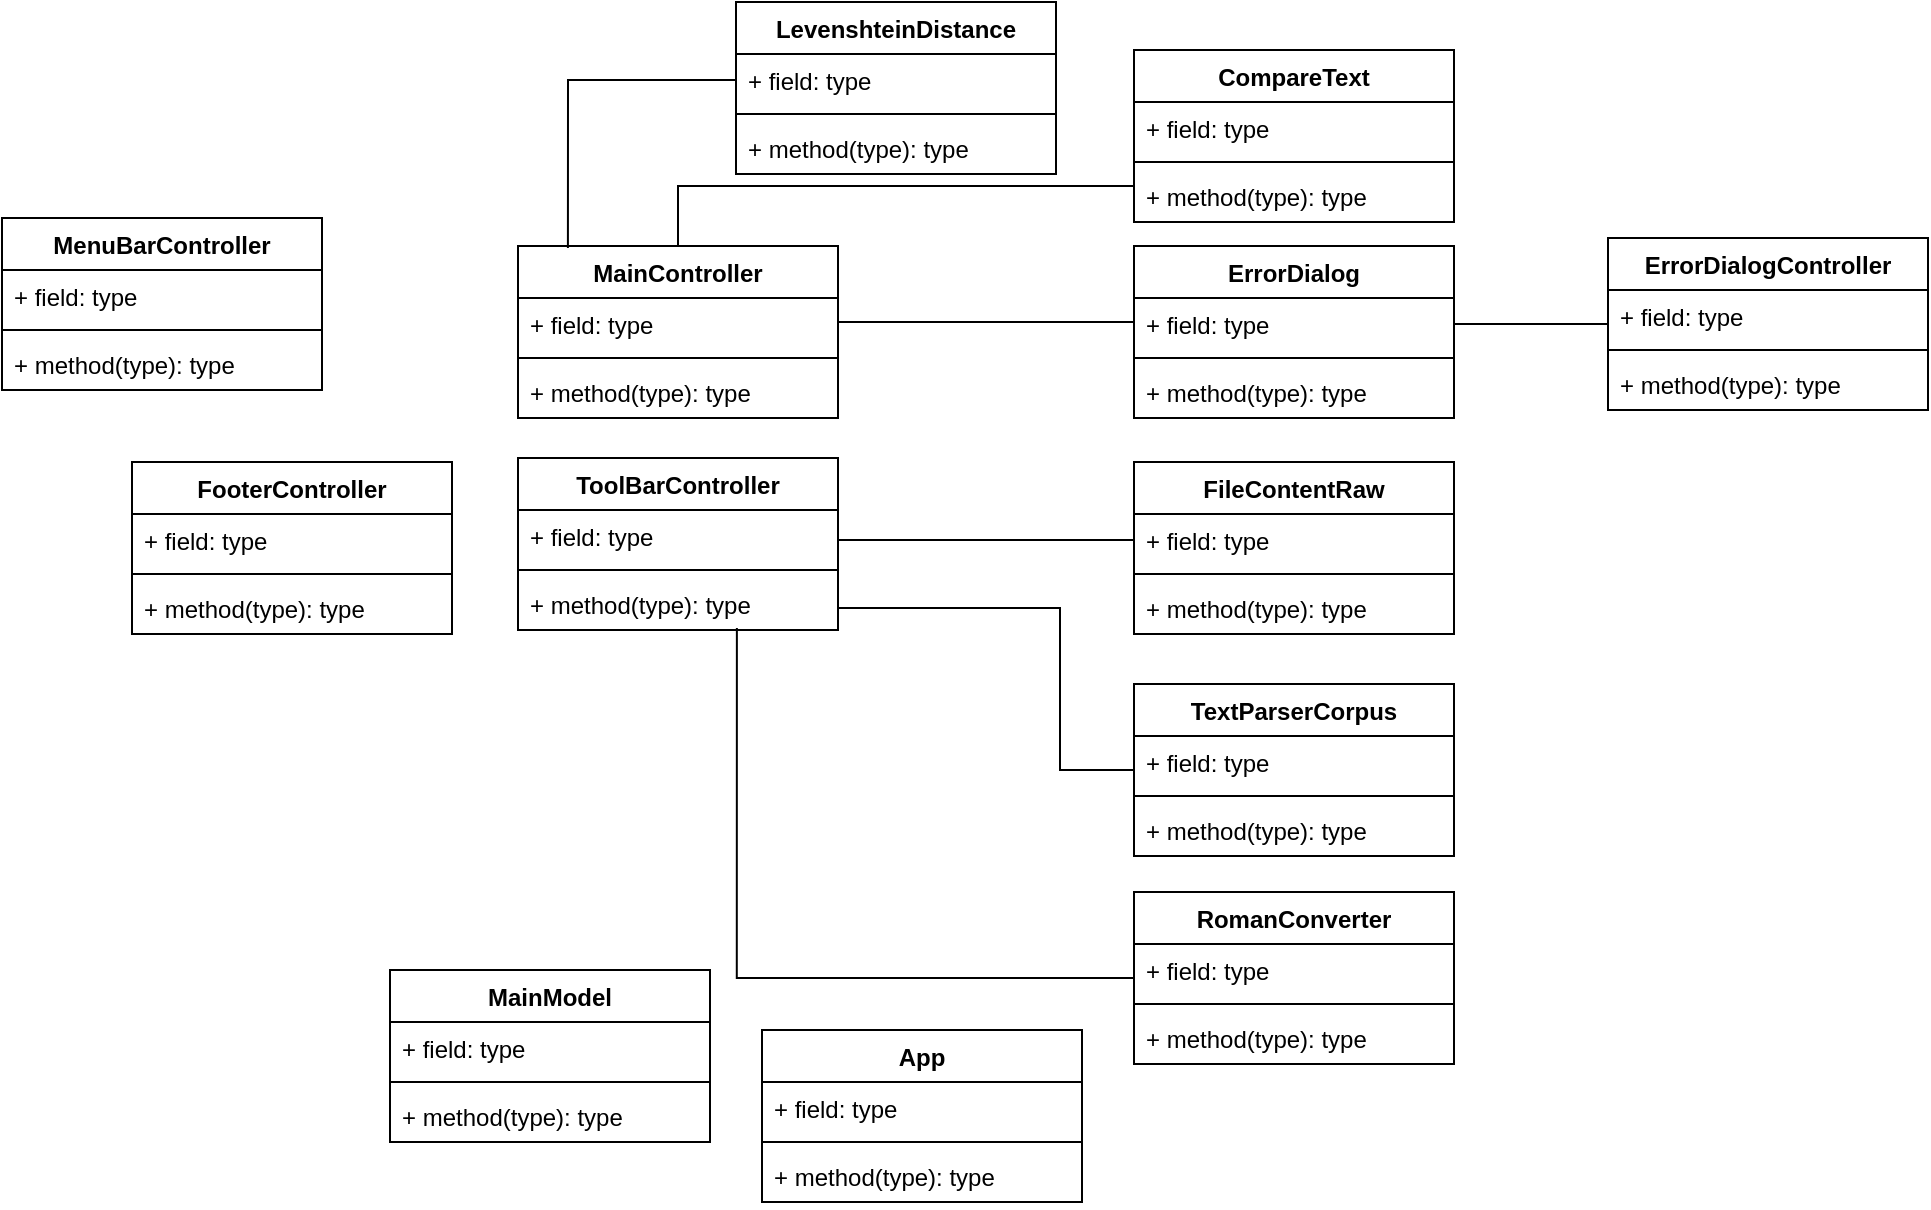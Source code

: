 <mxfile version="27.1.4">
  <diagram name="Page-1" id="NtCp1iWy8B9rU_QwBS_8">
    <mxGraphModel dx="976" dy="629" grid="0" gridSize="10" guides="1" tooltips="1" connect="1" arrows="1" fold="1" page="1" pageScale="1" pageWidth="1654" pageHeight="2336" math="0" shadow="0">
      <root>
        <mxCell id="0" />
        <mxCell id="1" parent="0" />
        <mxCell id="Fbf1xGrs0dvDQtTSqf6u-55" style="edgeStyle=orthogonalEdgeStyle;rounded=1;orthogonalLoop=1;jettySize=auto;html=1;curved=0;strokeColor=none;" parent="1" source="Fbf1xGrs0dvDQtTSqf6u-2" target="Fbf1xGrs0dvDQtTSqf6u-32" edge="1">
          <mxGeometry relative="1" as="geometry" />
        </mxCell>
        <mxCell id="Fbf1xGrs0dvDQtTSqf6u-2" value="MainController&lt;div&gt;&lt;br&gt;&lt;/div&gt;" style="swimlane;fontStyle=1;align=center;verticalAlign=top;childLayout=stackLayout;horizontal=1;startSize=26;horizontalStack=0;resizeParent=1;resizeParentMax=0;resizeLast=0;collapsible=1;marginBottom=0;whiteSpace=wrap;html=1;" parent="1" vertex="1">
          <mxGeometry x="444" y="162" width="160" height="86" as="geometry" />
        </mxCell>
        <mxCell id="Fbf1xGrs0dvDQtTSqf6u-3" value="+ field: type" style="text;strokeColor=none;fillColor=none;align=left;verticalAlign=top;spacingLeft=4;spacingRight=4;overflow=hidden;rotatable=0;points=[[0,0.5],[1,0.5]];portConstraint=eastwest;whiteSpace=wrap;html=1;" parent="Fbf1xGrs0dvDQtTSqf6u-2" vertex="1">
          <mxGeometry y="26" width="160" height="26" as="geometry" />
        </mxCell>
        <mxCell id="Fbf1xGrs0dvDQtTSqf6u-4" value="" style="line;strokeWidth=1;fillColor=none;align=left;verticalAlign=middle;spacingTop=-1;spacingLeft=3;spacingRight=3;rotatable=0;labelPosition=right;points=[];portConstraint=eastwest;strokeColor=inherit;" parent="Fbf1xGrs0dvDQtTSqf6u-2" vertex="1">
          <mxGeometry y="52" width="160" height="8" as="geometry" />
        </mxCell>
        <mxCell id="Fbf1xGrs0dvDQtTSqf6u-5" value="+ method(type): type" style="text;strokeColor=none;fillColor=none;align=left;verticalAlign=top;spacingLeft=4;spacingRight=4;overflow=hidden;rotatable=0;points=[[0,0.5],[1,0.5]];portConstraint=eastwest;whiteSpace=wrap;html=1;" parent="Fbf1xGrs0dvDQtTSqf6u-2" vertex="1">
          <mxGeometry y="60" width="160" height="26" as="geometry" />
        </mxCell>
        <mxCell id="Fbf1xGrs0dvDQtTSqf6u-7" value="&lt;div&gt;FooterController&lt;/div&gt;&lt;div&gt;&lt;br&gt;&lt;/div&gt;" style="swimlane;fontStyle=1;align=center;verticalAlign=top;childLayout=stackLayout;horizontal=1;startSize=26;horizontalStack=0;resizeParent=1;resizeParentMax=0;resizeLast=0;collapsible=1;marginBottom=0;whiteSpace=wrap;html=1;" parent="1" vertex="1">
          <mxGeometry x="251" y="270" width="160" height="86" as="geometry" />
        </mxCell>
        <mxCell id="Fbf1xGrs0dvDQtTSqf6u-8" value="+ field: type" style="text;strokeColor=none;fillColor=none;align=left;verticalAlign=top;spacingLeft=4;spacingRight=4;overflow=hidden;rotatable=0;points=[[0,0.5],[1,0.5]];portConstraint=eastwest;whiteSpace=wrap;html=1;" parent="Fbf1xGrs0dvDQtTSqf6u-7" vertex="1">
          <mxGeometry y="26" width="160" height="26" as="geometry" />
        </mxCell>
        <mxCell id="Fbf1xGrs0dvDQtTSqf6u-9" value="" style="line;strokeWidth=1;fillColor=none;align=left;verticalAlign=middle;spacingTop=-1;spacingLeft=3;spacingRight=3;rotatable=0;labelPosition=right;points=[];portConstraint=eastwest;strokeColor=inherit;" parent="Fbf1xGrs0dvDQtTSqf6u-7" vertex="1">
          <mxGeometry y="52" width="160" height="8" as="geometry" />
        </mxCell>
        <mxCell id="Fbf1xGrs0dvDQtTSqf6u-10" value="+ method(type): type" style="text;strokeColor=none;fillColor=none;align=left;verticalAlign=top;spacingLeft=4;spacingRight=4;overflow=hidden;rotatable=0;points=[[0,0.5],[1,0.5]];portConstraint=eastwest;whiteSpace=wrap;html=1;" parent="Fbf1xGrs0dvDQtTSqf6u-7" vertex="1">
          <mxGeometry y="60" width="160" height="26" as="geometry" />
        </mxCell>
        <mxCell id="Fbf1xGrs0dvDQtTSqf6u-11" value="MenuBarController&lt;div&gt;&lt;br&gt;&lt;/div&gt;" style="swimlane;fontStyle=1;align=center;verticalAlign=top;childLayout=stackLayout;horizontal=1;startSize=26;horizontalStack=0;resizeParent=1;resizeParentMax=0;resizeLast=0;collapsible=1;marginBottom=0;whiteSpace=wrap;html=1;" parent="1" vertex="1">
          <mxGeometry x="186" y="148" width="160" height="86" as="geometry" />
        </mxCell>
        <mxCell id="Fbf1xGrs0dvDQtTSqf6u-12" value="+ field: type" style="text;strokeColor=none;fillColor=none;align=left;verticalAlign=top;spacingLeft=4;spacingRight=4;overflow=hidden;rotatable=0;points=[[0,0.5],[1,0.5]];portConstraint=eastwest;whiteSpace=wrap;html=1;" parent="Fbf1xGrs0dvDQtTSqf6u-11" vertex="1">
          <mxGeometry y="26" width="160" height="26" as="geometry" />
        </mxCell>
        <mxCell id="Fbf1xGrs0dvDQtTSqf6u-13" value="" style="line;strokeWidth=1;fillColor=none;align=left;verticalAlign=middle;spacingTop=-1;spacingLeft=3;spacingRight=3;rotatable=0;labelPosition=right;points=[];portConstraint=eastwest;strokeColor=inherit;" parent="Fbf1xGrs0dvDQtTSqf6u-11" vertex="1">
          <mxGeometry y="52" width="160" height="8" as="geometry" />
        </mxCell>
        <mxCell id="Fbf1xGrs0dvDQtTSqf6u-14" value="+ method(type): type" style="text;strokeColor=none;fillColor=none;align=left;verticalAlign=top;spacingLeft=4;spacingRight=4;overflow=hidden;rotatable=0;points=[[0,0.5],[1,0.5]];portConstraint=eastwest;whiteSpace=wrap;html=1;" parent="Fbf1xGrs0dvDQtTSqf6u-11" vertex="1">
          <mxGeometry y="60" width="160" height="26" as="geometry" />
        </mxCell>
        <mxCell id="dGTWExSjKKgrL05oLzTA-2" style="edgeStyle=orthogonalEdgeStyle;rounded=0;orthogonalLoop=1;jettySize=auto;html=1;entryX=1;entryY=0.5;entryDx=0;entryDy=0;endArrow=none;startFill=0;" edge="1" parent="1" source="Fbf1xGrs0dvDQtTSqf6u-15" target="Fbf1xGrs0dvDQtTSqf6u-32">
          <mxGeometry relative="1" as="geometry" />
        </mxCell>
        <mxCell id="Fbf1xGrs0dvDQtTSqf6u-15" value="&lt;div&gt;ErrorDialogController&lt;/div&gt;&lt;div&gt;&lt;br&gt;&lt;/div&gt;" style="swimlane;fontStyle=1;align=center;verticalAlign=top;childLayout=stackLayout;horizontal=1;startSize=26;horizontalStack=0;resizeParent=1;resizeParentMax=0;resizeLast=0;collapsible=1;marginBottom=0;whiteSpace=wrap;html=1;" parent="1" vertex="1">
          <mxGeometry x="989" y="158" width="160" height="86" as="geometry" />
        </mxCell>
        <mxCell id="Fbf1xGrs0dvDQtTSqf6u-16" value="+ field: type" style="text;strokeColor=none;fillColor=none;align=left;verticalAlign=top;spacingLeft=4;spacingRight=4;overflow=hidden;rotatable=0;points=[[0,0.5],[1,0.5]];portConstraint=eastwest;whiteSpace=wrap;html=1;" parent="Fbf1xGrs0dvDQtTSqf6u-15" vertex="1">
          <mxGeometry y="26" width="160" height="26" as="geometry" />
        </mxCell>
        <mxCell id="Fbf1xGrs0dvDQtTSqf6u-17" value="" style="line;strokeWidth=1;fillColor=none;align=left;verticalAlign=middle;spacingTop=-1;spacingLeft=3;spacingRight=3;rotatable=0;labelPosition=right;points=[];portConstraint=eastwest;strokeColor=inherit;" parent="Fbf1xGrs0dvDQtTSqf6u-15" vertex="1">
          <mxGeometry y="52" width="160" height="8" as="geometry" />
        </mxCell>
        <mxCell id="Fbf1xGrs0dvDQtTSqf6u-18" value="+ method(type): type" style="text;strokeColor=none;fillColor=none;align=left;verticalAlign=top;spacingLeft=4;spacingRight=4;overflow=hidden;rotatable=0;points=[[0,0.5],[1,0.5]];portConstraint=eastwest;whiteSpace=wrap;html=1;" parent="Fbf1xGrs0dvDQtTSqf6u-15" vertex="1">
          <mxGeometry y="60" width="160" height="26" as="geometry" />
        </mxCell>
        <mxCell id="Fbf1xGrs0dvDQtTSqf6u-19" value="&lt;div&gt;ToolBarController&lt;/div&gt;&lt;div&gt;&lt;br&gt;&lt;/div&gt;" style="swimlane;fontStyle=1;align=center;verticalAlign=top;childLayout=stackLayout;horizontal=1;startSize=26;horizontalStack=0;resizeParent=1;resizeParentMax=0;resizeLast=0;collapsible=1;marginBottom=0;whiteSpace=wrap;html=1;" parent="1" vertex="1">
          <mxGeometry x="444" y="268" width="160" height="86" as="geometry" />
        </mxCell>
        <mxCell id="Fbf1xGrs0dvDQtTSqf6u-20" value="+ field: type" style="text;strokeColor=none;fillColor=none;align=left;verticalAlign=top;spacingLeft=4;spacingRight=4;overflow=hidden;rotatable=0;points=[[0,0.5],[1,0.5]];portConstraint=eastwest;whiteSpace=wrap;html=1;" parent="Fbf1xGrs0dvDQtTSqf6u-19" vertex="1">
          <mxGeometry y="26" width="160" height="26" as="geometry" />
        </mxCell>
        <mxCell id="Fbf1xGrs0dvDQtTSqf6u-21" value="" style="line;strokeWidth=1;fillColor=none;align=left;verticalAlign=middle;spacingTop=-1;spacingLeft=3;spacingRight=3;rotatable=0;labelPosition=right;points=[];portConstraint=eastwest;strokeColor=inherit;" parent="Fbf1xGrs0dvDQtTSqf6u-19" vertex="1">
          <mxGeometry y="52" width="160" height="8" as="geometry" />
        </mxCell>
        <mxCell id="Fbf1xGrs0dvDQtTSqf6u-22" value="+ method(type): type" style="text;strokeColor=none;fillColor=none;align=left;verticalAlign=top;spacingLeft=4;spacingRight=4;overflow=hidden;rotatable=0;points=[[0,0.5],[1,0.5]];portConstraint=eastwest;whiteSpace=wrap;html=1;" parent="Fbf1xGrs0dvDQtTSqf6u-19" vertex="1">
          <mxGeometry y="60" width="160" height="26" as="geometry" />
        </mxCell>
        <mxCell id="Fbf1xGrs0dvDQtTSqf6u-23" value="&lt;div&gt;MainModel&lt;/div&gt;" style="swimlane;fontStyle=1;align=center;verticalAlign=top;childLayout=stackLayout;horizontal=1;startSize=26;horizontalStack=0;resizeParent=1;resizeParentMax=0;resizeLast=0;collapsible=1;marginBottom=0;whiteSpace=wrap;html=1;" parent="1" vertex="1">
          <mxGeometry x="380" y="524" width="160" height="86" as="geometry" />
        </mxCell>
        <mxCell id="Fbf1xGrs0dvDQtTSqf6u-24" value="+ field: type" style="text;strokeColor=none;fillColor=none;align=left;verticalAlign=top;spacingLeft=4;spacingRight=4;overflow=hidden;rotatable=0;points=[[0,0.5],[1,0.5]];portConstraint=eastwest;whiteSpace=wrap;html=1;" parent="Fbf1xGrs0dvDQtTSqf6u-23" vertex="1">
          <mxGeometry y="26" width="160" height="26" as="geometry" />
        </mxCell>
        <mxCell id="Fbf1xGrs0dvDQtTSqf6u-25" value="" style="line;strokeWidth=1;fillColor=none;align=left;verticalAlign=middle;spacingTop=-1;spacingLeft=3;spacingRight=3;rotatable=0;labelPosition=right;points=[];portConstraint=eastwest;strokeColor=inherit;" parent="Fbf1xGrs0dvDQtTSqf6u-23" vertex="1">
          <mxGeometry y="52" width="160" height="8" as="geometry" />
        </mxCell>
        <mxCell id="Fbf1xGrs0dvDQtTSqf6u-26" value="+ method(type): type" style="text;strokeColor=none;fillColor=none;align=left;verticalAlign=top;spacingLeft=4;spacingRight=4;overflow=hidden;rotatable=0;points=[[0,0.5],[1,0.5]];portConstraint=eastwest;whiteSpace=wrap;html=1;" parent="Fbf1xGrs0dvDQtTSqf6u-23" vertex="1">
          <mxGeometry y="60" width="160" height="26" as="geometry" />
        </mxCell>
        <mxCell id="Fbf1xGrs0dvDQtTSqf6u-27" value="&lt;div&gt;App&lt;/div&gt;&lt;div&gt;&lt;br&gt;&lt;/div&gt;" style="swimlane;fontStyle=1;align=center;verticalAlign=top;childLayout=stackLayout;horizontal=1;startSize=26;horizontalStack=0;resizeParent=1;resizeParentMax=0;resizeLast=0;collapsible=1;marginBottom=0;whiteSpace=wrap;html=1;" parent="1" vertex="1">
          <mxGeometry x="566" y="554" width="160" height="86" as="geometry" />
        </mxCell>
        <mxCell id="Fbf1xGrs0dvDQtTSqf6u-28" value="+ field: type" style="text;strokeColor=none;fillColor=none;align=left;verticalAlign=top;spacingLeft=4;spacingRight=4;overflow=hidden;rotatable=0;points=[[0,0.5],[1,0.5]];portConstraint=eastwest;whiteSpace=wrap;html=1;" parent="Fbf1xGrs0dvDQtTSqf6u-27" vertex="1">
          <mxGeometry y="26" width="160" height="26" as="geometry" />
        </mxCell>
        <mxCell id="Fbf1xGrs0dvDQtTSqf6u-29" value="" style="line;strokeWidth=1;fillColor=none;align=left;verticalAlign=middle;spacingTop=-1;spacingLeft=3;spacingRight=3;rotatable=0;labelPosition=right;points=[];portConstraint=eastwest;strokeColor=inherit;" parent="Fbf1xGrs0dvDQtTSqf6u-27" vertex="1">
          <mxGeometry y="52" width="160" height="8" as="geometry" />
        </mxCell>
        <mxCell id="Fbf1xGrs0dvDQtTSqf6u-30" value="+ method(type): type" style="text;strokeColor=none;fillColor=none;align=left;verticalAlign=top;spacingLeft=4;spacingRight=4;overflow=hidden;rotatable=0;points=[[0,0.5],[1,0.5]];portConstraint=eastwest;whiteSpace=wrap;html=1;" parent="Fbf1xGrs0dvDQtTSqf6u-27" vertex="1">
          <mxGeometry y="60" width="160" height="26" as="geometry" />
        </mxCell>
        <mxCell id="Fbf1xGrs0dvDQtTSqf6u-31" value="&lt;div&gt;ErrorDialog&lt;/div&gt;&lt;div&gt;&lt;br&gt;&lt;/div&gt;" style="swimlane;fontStyle=1;align=center;verticalAlign=top;childLayout=stackLayout;horizontal=1;startSize=26;horizontalStack=0;resizeParent=1;resizeParentMax=0;resizeLast=0;collapsible=1;marginBottom=0;whiteSpace=wrap;html=1;" parent="1" vertex="1">
          <mxGeometry x="752" y="162" width="160" height="86" as="geometry" />
        </mxCell>
        <mxCell id="Fbf1xGrs0dvDQtTSqf6u-32" value="+ field: type" style="text;strokeColor=none;fillColor=none;align=left;verticalAlign=top;spacingLeft=4;spacingRight=4;overflow=hidden;rotatable=0;points=[[0,0.5],[1,0.5]];portConstraint=eastwest;whiteSpace=wrap;html=1;" parent="Fbf1xGrs0dvDQtTSqf6u-31" vertex="1">
          <mxGeometry y="26" width="160" height="26" as="geometry" />
        </mxCell>
        <mxCell id="Fbf1xGrs0dvDQtTSqf6u-33" value="" style="line;strokeWidth=1;fillColor=none;align=left;verticalAlign=middle;spacingTop=-1;spacingLeft=3;spacingRight=3;rotatable=0;labelPosition=right;points=[];portConstraint=eastwest;strokeColor=inherit;" parent="Fbf1xGrs0dvDQtTSqf6u-31" vertex="1">
          <mxGeometry y="52" width="160" height="8" as="geometry" />
        </mxCell>
        <mxCell id="Fbf1xGrs0dvDQtTSqf6u-34" value="+ method(type): type" style="text;strokeColor=none;fillColor=none;align=left;verticalAlign=top;spacingLeft=4;spacingRight=4;overflow=hidden;rotatable=0;points=[[0,0.5],[1,0.5]];portConstraint=eastwest;whiteSpace=wrap;html=1;" parent="Fbf1xGrs0dvDQtTSqf6u-31" vertex="1">
          <mxGeometry y="60" width="160" height="26" as="geometry" />
        </mxCell>
        <mxCell id="Fbf1xGrs0dvDQtTSqf6u-59" style="edgeStyle=orthogonalEdgeStyle;rounded=0;orthogonalLoop=1;jettySize=auto;html=1;endArrow=none;startFill=0;entryX=0.5;entryY=0;entryDx=0;entryDy=0;" parent="1" source="Fbf1xGrs0dvDQtTSqf6u-35" target="Fbf1xGrs0dvDQtTSqf6u-2" edge="1">
          <mxGeometry relative="1" as="geometry">
            <mxPoint x="619" y="21" as="targetPoint" />
            <Array as="points">
              <mxPoint x="524" y="132" />
            </Array>
          </mxGeometry>
        </mxCell>
        <mxCell id="Fbf1xGrs0dvDQtTSqf6u-35" value="&lt;div&gt;CompareText&lt;/div&gt;&lt;div&gt;&lt;br&gt;&lt;/div&gt;" style="swimlane;fontStyle=1;align=center;verticalAlign=top;childLayout=stackLayout;horizontal=1;startSize=26;horizontalStack=0;resizeParent=1;resizeParentMax=0;resizeLast=0;collapsible=1;marginBottom=0;whiteSpace=wrap;html=1;" parent="1" vertex="1">
          <mxGeometry x="752" y="64" width="160" height="86" as="geometry" />
        </mxCell>
        <mxCell id="Fbf1xGrs0dvDQtTSqf6u-36" value="+ field: type" style="text;strokeColor=none;fillColor=none;align=left;verticalAlign=top;spacingLeft=4;spacingRight=4;overflow=hidden;rotatable=0;points=[[0,0.5],[1,0.5]];portConstraint=eastwest;whiteSpace=wrap;html=1;" parent="Fbf1xGrs0dvDQtTSqf6u-35" vertex="1">
          <mxGeometry y="26" width="160" height="26" as="geometry" />
        </mxCell>
        <mxCell id="Fbf1xGrs0dvDQtTSqf6u-37" value="" style="line;strokeWidth=1;fillColor=none;align=left;verticalAlign=middle;spacingTop=-1;spacingLeft=3;spacingRight=3;rotatable=0;labelPosition=right;points=[];portConstraint=eastwest;strokeColor=inherit;" parent="Fbf1xGrs0dvDQtTSqf6u-35" vertex="1">
          <mxGeometry y="52" width="160" height="8" as="geometry" />
        </mxCell>
        <mxCell id="Fbf1xGrs0dvDQtTSqf6u-38" value="+ method(type): type" style="text;strokeColor=none;fillColor=none;align=left;verticalAlign=top;spacingLeft=4;spacingRight=4;overflow=hidden;rotatable=0;points=[[0,0.5],[1,0.5]];portConstraint=eastwest;whiteSpace=wrap;html=1;" parent="Fbf1xGrs0dvDQtTSqf6u-35" vertex="1">
          <mxGeometry y="60" width="160" height="26" as="geometry" />
        </mxCell>
        <mxCell id="Fbf1xGrs0dvDQtTSqf6u-63" style="edgeStyle=orthogonalEdgeStyle;rounded=0;orthogonalLoop=1;jettySize=auto;html=1;exitX=0;exitY=0.5;exitDx=0;exitDy=0;entryX=1;entryY=0.5;entryDx=0;entryDy=0;endArrow=none;startFill=0;" parent="1" source="Fbf1xGrs0dvDQtTSqf6u-42" target="Fbf1xGrs0dvDQtTSqf6u-20" edge="1">
          <mxGeometry relative="1" as="geometry">
            <mxPoint x="631" y="298" as="targetPoint" />
            <Array as="points">
              <mxPoint x="752" y="309" />
            </Array>
          </mxGeometry>
        </mxCell>
        <mxCell id="Fbf1xGrs0dvDQtTSqf6u-39" value="&lt;div&gt;FileContentRaw&lt;/div&gt;" style="swimlane;fontStyle=1;align=center;verticalAlign=top;childLayout=stackLayout;horizontal=1;startSize=26;horizontalStack=0;resizeParent=1;resizeParentMax=0;resizeLast=0;collapsible=1;marginBottom=0;whiteSpace=wrap;html=1;" parent="1" vertex="1">
          <mxGeometry x="752" y="270" width="160" height="86" as="geometry" />
        </mxCell>
        <mxCell id="Fbf1xGrs0dvDQtTSqf6u-40" value="+ field: type" style="text;strokeColor=none;fillColor=none;align=left;verticalAlign=top;spacingLeft=4;spacingRight=4;overflow=hidden;rotatable=0;points=[[0,0.5],[1,0.5]];portConstraint=eastwest;whiteSpace=wrap;html=1;" parent="Fbf1xGrs0dvDQtTSqf6u-39" vertex="1">
          <mxGeometry y="26" width="160" height="26" as="geometry" />
        </mxCell>
        <mxCell id="Fbf1xGrs0dvDQtTSqf6u-41" value="" style="line;strokeWidth=1;fillColor=none;align=left;verticalAlign=middle;spacingTop=-1;spacingLeft=3;spacingRight=3;rotatable=0;labelPosition=right;points=[];portConstraint=eastwest;strokeColor=inherit;" parent="Fbf1xGrs0dvDQtTSqf6u-39" vertex="1">
          <mxGeometry y="52" width="160" height="8" as="geometry" />
        </mxCell>
        <mxCell id="Fbf1xGrs0dvDQtTSqf6u-42" value="+ method(type): type" style="text;strokeColor=none;fillColor=none;align=left;verticalAlign=top;spacingLeft=4;spacingRight=4;overflow=hidden;rotatable=0;points=[[0,0.5],[1,0.5]];portConstraint=eastwest;whiteSpace=wrap;html=1;" parent="Fbf1xGrs0dvDQtTSqf6u-39" vertex="1">
          <mxGeometry y="60" width="160" height="26" as="geometry" />
        </mxCell>
        <mxCell id="Fbf1xGrs0dvDQtTSqf6u-43" value="&lt;div&gt;RomanConverter&lt;/div&gt;&lt;div&gt;&lt;br&gt;&lt;/div&gt;" style="swimlane;fontStyle=1;align=center;verticalAlign=top;childLayout=stackLayout;horizontal=1;startSize=26;horizontalStack=0;resizeParent=1;resizeParentMax=0;resizeLast=0;collapsible=1;marginBottom=0;whiteSpace=wrap;html=1;" parent="1" vertex="1">
          <mxGeometry x="752" y="485" width="160" height="86" as="geometry" />
        </mxCell>
        <mxCell id="Fbf1xGrs0dvDQtTSqf6u-44" value="+ field: type" style="text;strokeColor=none;fillColor=none;align=left;verticalAlign=top;spacingLeft=4;spacingRight=4;overflow=hidden;rotatable=0;points=[[0,0.5],[1,0.5]];portConstraint=eastwest;whiteSpace=wrap;html=1;" parent="Fbf1xGrs0dvDQtTSqf6u-43" vertex="1">
          <mxGeometry y="26" width="160" height="26" as="geometry" />
        </mxCell>
        <mxCell id="Fbf1xGrs0dvDQtTSqf6u-45" value="" style="line;strokeWidth=1;fillColor=none;align=left;verticalAlign=middle;spacingTop=-1;spacingLeft=3;spacingRight=3;rotatable=0;labelPosition=right;points=[];portConstraint=eastwest;strokeColor=inherit;" parent="Fbf1xGrs0dvDQtTSqf6u-43" vertex="1">
          <mxGeometry y="52" width="160" height="8" as="geometry" />
        </mxCell>
        <mxCell id="Fbf1xGrs0dvDQtTSqf6u-46" value="+ method(type): type" style="text;strokeColor=none;fillColor=none;align=left;verticalAlign=top;spacingLeft=4;spacingRight=4;overflow=hidden;rotatable=0;points=[[0,0.5],[1,0.5]];portConstraint=eastwest;whiteSpace=wrap;html=1;" parent="Fbf1xGrs0dvDQtTSqf6u-43" vertex="1">
          <mxGeometry y="60" width="160" height="26" as="geometry" />
        </mxCell>
        <mxCell id="Fbf1xGrs0dvDQtTSqf6u-62" style="edgeStyle=orthogonalEdgeStyle;rounded=0;orthogonalLoop=1;jettySize=auto;html=1;entryX=1;entryY=0.5;entryDx=0;entryDy=0;endArrow=none;startFill=0;" parent="1" source="Fbf1xGrs0dvDQtTSqf6u-47" target="Fbf1xGrs0dvDQtTSqf6u-22" edge="1">
          <mxGeometry relative="1" as="geometry">
            <Array as="points">
              <mxPoint x="715" y="424" />
              <mxPoint x="715" y="343" />
            </Array>
          </mxGeometry>
        </mxCell>
        <mxCell id="Fbf1xGrs0dvDQtTSqf6u-47" value="&lt;div&gt;TextParserCorpus&lt;/div&gt;&lt;div&gt;&lt;br&gt;&lt;/div&gt;" style="swimlane;fontStyle=1;align=center;verticalAlign=top;childLayout=stackLayout;horizontal=1;startSize=26;horizontalStack=0;resizeParent=1;resizeParentMax=0;resizeLast=0;collapsible=1;marginBottom=0;whiteSpace=wrap;html=1;" parent="1" vertex="1">
          <mxGeometry x="752" y="381" width="160" height="86" as="geometry" />
        </mxCell>
        <mxCell id="Fbf1xGrs0dvDQtTSqf6u-48" value="+ field: type" style="text;strokeColor=none;fillColor=none;align=left;verticalAlign=top;spacingLeft=4;spacingRight=4;overflow=hidden;rotatable=0;points=[[0,0.5],[1,0.5]];portConstraint=eastwest;whiteSpace=wrap;html=1;" parent="Fbf1xGrs0dvDQtTSqf6u-47" vertex="1">
          <mxGeometry y="26" width="160" height="26" as="geometry" />
        </mxCell>
        <mxCell id="Fbf1xGrs0dvDQtTSqf6u-49" value="" style="line;strokeWidth=1;fillColor=none;align=left;verticalAlign=middle;spacingTop=-1;spacingLeft=3;spacingRight=3;rotatable=0;labelPosition=right;points=[];portConstraint=eastwest;strokeColor=inherit;" parent="Fbf1xGrs0dvDQtTSqf6u-47" vertex="1">
          <mxGeometry y="52" width="160" height="8" as="geometry" />
        </mxCell>
        <mxCell id="Fbf1xGrs0dvDQtTSqf6u-50" value="+ method(type): type" style="text;strokeColor=none;fillColor=none;align=left;verticalAlign=top;spacingLeft=4;spacingRight=4;overflow=hidden;rotatable=0;points=[[0,0.5],[1,0.5]];portConstraint=eastwest;whiteSpace=wrap;html=1;" parent="Fbf1xGrs0dvDQtTSqf6u-47" vertex="1">
          <mxGeometry y="60" width="160" height="26" as="geometry" />
        </mxCell>
        <mxCell id="Fbf1xGrs0dvDQtTSqf6u-51" value="&lt;div&gt;LevenshteinDistance&lt;/div&gt;" style="swimlane;fontStyle=1;align=center;verticalAlign=top;childLayout=stackLayout;horizontal=1;startSize=26;horizontalStack=0;resizeParent=1;resizeParentMax=0;resizeLast=0;collapsible=1;marginBottom=0;whiteSpace=wrap;html=1;" parent="1" vertex="1">
          <mxGeometry x="553" y="40" width="160" height="86" as="geometry" />
        </mxCell>
        <mxCell id="Fbf1xGrs0dvDQtTSqf6u-52" value="+ field: type" style="text;strokeColor=none;fillColor=none;align=left;verticalAlign=top;spacingLeft=4;spacingRight=4;overflow=hidden;rotatable=0;points=[[0,0.5],[1,0.5]];portConstraint=eastwest;whiteSpace=wrap;html=1;" parent="Fbf1xGrs0dvDQtTSqf6u-51" vertex="1">
          <mxGeometry y="26" width="160" height="26" as="geometry" />
        </mxCell>
        <mxCell id="Fbf1xGrs0dvDQtTSqf6u-53" value="" style="line;strokeWidth=1;fillColor=none;align=left;verticalAlign=middle;spacingTop=-1;spacingLeft=3;spacingRight=3;rotatable=0;labelPosition=right;points=[];portConstraint=eastwest;strokeColor=inherit;" parent="Fbf1xGrs0dvDQtTSqf6u-51" vertex="1">
          <mxGeometry y="52" width="160" height="8" as="geometry" />
        </mxCell>
        <mxCell id="Fbf1xGrs0dvDQtTSqf6u-54" value="+ method(type): type" style="text;strokeColor=none;fillColor=none;align=left;verticalAlign=top;spacingLeft=4;spacingRight=4;overflow=hidden;rotatable=0;points=[[0,0.5],[1,0.5]];portConstraint=eastwest;whiteSpace=wrap;html=1;" parent="Fbf1xGrs0dvDQtTSqf6u-51" vertex="1">
          <mxGeometry y="60" width="160" height="26" as="geometry" />
        </mxCell>
        <mxCell id="Fbf1xGrs0dvDQtTSqf6u-60" style="edgeStyle=orthogonalEdgeStyle;rounded=0;orthogonalLoop=1;jettySize=auto;html=1;entryX=1;entryY=0.5;entryDx=0;entryDy=0;endArrow=none;startFill=0;" parent="1" edge="1">
          <mxGeometry relative="1" as="geometry">
            <Array as="points">
              <mxPoint x="604" y="200" />
            </Array>
            <mxPoint x="752" y="200" as="sourcePoint" />
            <mxPoint x="604" y="208" as="targetPoint" />
          </mxGeometry>
        </mxCell>
        <mxCell id="Fbf1xGrs0dvDQtTSqf6u-64" style="edgeStyle=orthogonalEdgeStyle;rounded=0;orthogonalLoop=1;jettySize=auto;html=1;entryX=0.156;entryY=0.012;entryDx=0;entryDy=0;entryPerimeter=0;endArrow=none;startFill=0;" parent="1" source="Fbf1xGrs0dvDQtTSqf6u-52" target="Fbf1xGrs0dvDQtTSqf6u-2" edge="1">
          <mxGeometry relative="1" as="geometry" />
        </mxCell>
        <mxCell id="dGTWExSjKKgrL05oLzTA-1" style="edgeStyle=orthogonalEdgeStyle;rounded=0;orthogonalLoop=1;jettySize=auto;html=1;entryX=0.684;entryY=0.962;entryDx=0;entryDy=0;entryPerimeter=0;endArrow=none;startFill=0;" edge="1" parent="1" source="Fbf1xGrs0dvDQtTSqf6u-43" target="Fbf1xGrs0dvDQtTSqf6u-22">
          <mxGeometry relative="1" as="geometry">
            <Array as="points">
              <mxPoint x="553" y="528" />
            </Array>
          </mxGeometry>
        </mxCell>
      </root>
    </mxGraphModel>
  </diagram>
</mxfile>
